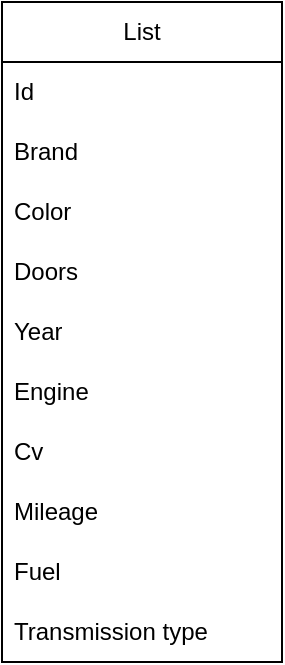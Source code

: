 <mxfile version="22.1.0" type="github">
  <diagram name="Pagina-1" id="04zqomcPVYBaNCcoRtDb">
    <mxGraphModel dx="880" dy="470" grid="1" gridSize="10" guides="1" tooltips="1" connect="1" arrows="1" fold="1" page="1" pageScale="1" pageWidth="827" pageHeight="1169" math="0" shadow="0">
      <root>
        <mxCell id="0" />
        <mxCell id="1" parent="0" />
        <mxCell id="Rmyo8OHJjbeMr3DN4yex-1" value="List" style="swimlane;fontStyle=0;childLayout=stackLayout;horizontal=1;startSize=30;horizontalStack=0;resizeParent=1;resizeParentMax=0;resizeLast=0;collapsible=1;marginBottom=0;whiteSpace=wrap;html=1;" vertex="1" parent="1">
          <mxGeometry x="320" y="60" width="140" height="330" as="geometry" />
        </mxCell>
        <mxCell id="Rmyo8OHJjbeMr3DN4yex-2" value="Id" style="text;strokeColor=none;fillColor=none;align=left;verticalAlign=middle;spacingLeft=4;spacingRight=4;overflow=hidden;points=[[0,0.5],[1,0.5]];portConstraint=eastwest;rotatable=0;whiteSpace=wrap;html=1;" vertex="1" parent="Rmyo8OHJjbeMr3DN4yex-1">
          <mxGeometry y="30" width="140" height="30" as="geometry" />
        </mxCell>
        <mxCell id="Rmyo8OHJjbeMr3DN4yex-3" value="Brand" style="text;strokeColor=none;fillColor=none;align=left;verticalAlign=middle;spacingLeft=4;spacingRight=4;overflow=hidden;points=[[0,0.5],[1,0.5]];portConstraint=eastwest;rotatable=0;whiteSpace=wrap;html=1;" vertex="1" parent="Rmyo8OHJjbeMr3DN4yex-1">
          <mxGeometry y="60" width="140" height="30" as="geometry" />
        </mxCell>
        <mxCell id="Rmyo8OHJjbeMr3DN4yex-4" value="Color" style="text;strokeColor=none;fillColor=none;align=left;verticalAlign=middle;spacingLeft=4;spacingRight=4;overflow=hidden;points=[[0,0.5],[1,0.5]];portConstraint=eastwest;rotatable=0;whiteSpace=wrap;html=1;" vertex="1" parent="Rmyo8OHJjbeMr3DN4yex-1">
          <mxGeometry y="90" width="140" height="30" as="geometry" />
        </mxCell>
        <mxCell id="Rmyo8OHJjbeMr3DN4yex-6" value="Doors" style="text;strokeColor=none;fillColor=none;align=left;verticalAlign=middle;spacingLeft=4;spacingRight=4;overflow=hidden;points=[[0,0.5],[1,0.5]];portConstraint=eastwest;rotatable=0;whiteSpace=wrap;html=1;" vertex="1" parent="Rmyo8OHJjbeMr3DN4yex-1">
          <mxGeometry y="120" width="140" height="30" as="geometry" />
        </mxCell>
        <mxCell id="Rmyo8OHJjbeMr3DN4yex-8" value="Year" style="text;strokeColor=none;fillColor=none;align=left;verticalAlign=middle;spacingLeft=4;spacingRight=4;overflow=hidden;points=[[0,0.5],[1,0.5]];portConstraint=eastwest;rotatable=0;whiteSpace=wrap;html=1;" vertex="1" parent="Rmyo8OHJjbeMr3DN4yex-1">
          <mxGeometry y="150" width="140" height="30" as="geometry" />
        </mxCell>
        <mxCell id="Rmyo8OHJjbeMr3DN4yex-10" value="Engine" style="text;strokeColor=none;fillColor=none;align=left;verticalAlign=middle;spacingLeft=4;spacingRight=4;overflow=hidden;points=[[0,0.5],[1,0.5]];portConstraint=eastwest;rotatable=0;whiteSpace=wrap;html=1;" vertex="1" parent="Rmyo8OHJjbeMr3DN4yex-1">
          <mxGeometry y="180" width="140" height="30" as="geometry" />
        </mxCell>
        <mxCell id="Rmyo8OHJjbeMr3DN4yex-11" value="Cv" style="text;strokeColor=none;fillColor=none;align=left;verticalAlign=middle;spacingLeft=4;spacingRight=4;overflow=hidden;points=[[0,0.5],[1,0.5]];portConstraint=eastwest;rotatable=0;whiteSpace=wrap;html=1;" vertex="1" parent="Rmyo8OHJjbeMr3DN4yex-1">
          <mxGeometry y="210" width="140" height="30" as="geometry" />
        </mxCell>
        <mxCell id="Rmyo8OHJjbeMr3DN4yex-13" value="Mileage" style="text;strokeColor=none;fillColor=none;align=left;verticalAlign=middle;spacingLeft=4;spacingRight=4;overflow=hidden;points=[[0,0.5],[1,0.5]];portConstraint=eastwest;rotatable=0;whiteSpace=wrap;html=1;" vertex="1" parent="Rmyo8OHJjbeMr3DN4yex-1">
          <mxGeometry y="240" width="140" height="30" as="geometry" />
        </mxCell>
        <mxCell id="Rmyo8OHJjbeMr3DN4yex-14" value="Fuel" style="text;strokeColor=none;fillColor=none;align=left;verticalAlign=middle;spacingLeft=4;spacingRight=4;overflow=hidden;points=[[0,0.5],[1,0.5]];portConstraint=eastwest;rotatable=0;whiteSpace=wrap;html=1;" vertex="1" parent="Rmyo8OHJjbeMr3DN4yex-1">
          <mxGeometry y="270" width="140" height="30" as="geometry" />
        </mxCell>
        <mxCell id="Rmyo8OHJjbeMr3DN4yex-15" value="Transmission type" style="text;strokeColor=none;fillColor=none;align=left;verticalAlign=middle;spacingLeft=4;spacingRight=4;overflow=hidden;points=[[0,0.5],[1,0.5]];portConstraint=eastwest;rotatable=0;whiteSpace=wrap;html=1;" vertex="1" parent="Rmyo8OHJjbeMr3DN4yex-1">
          <mxGeometry y="300" width="140" height="30" as="geometry" />
        </mxCell>
      </root>
    </mxGraphModel>
  </diagram>
</mxfile>
